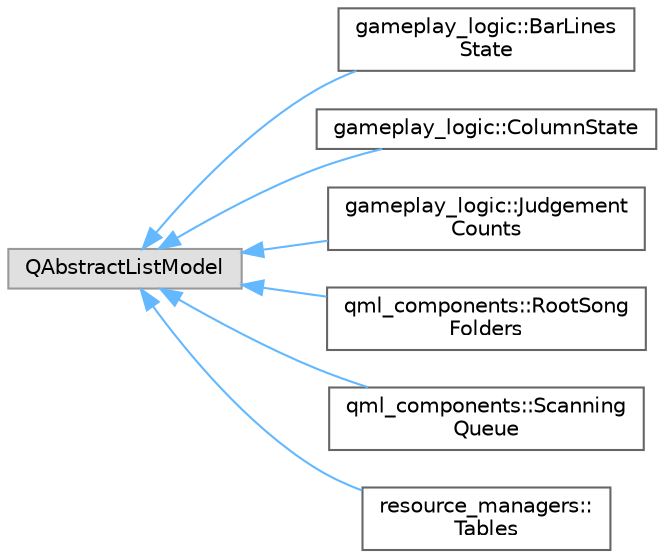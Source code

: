 digraph "Graphical Class Hierarchy"
{
 // LATEX_PDF_SIZE
  bgcolor="transparent";
  edge [fontname=Helvetica,fontsize=10,labelfontname=Helvetica,labelfontsize=10];
  node [fontname=Helvetica,fontsize=10,shape=box,height=0.2,width=0.4];
  rankdir="LR";
  Node0 [id="Node000000",label="QAbstractListModel",height=0.2,width=0.4,color="grey60", fillcolor="#E0E0E0", style="filled",tooltip=" "];
  Node0 -> Node1 [id="edge1_Node000000_Node000001",dir="back",color="steelblue1",style="solid",tooltip=" "];
  Node1 [id="Node000001",label="gameplay_logic::BarLines\lState",height=0.2,width=0.4,color="grey40", fillcolor="white", style="filled",URL="$classgameplay__logic_1_1BarLinesState.html",tooltip=" "];
  Node0 -> Node2 [id="edge2_Node000000_Node000002",dir="back",color="steelblue1",style="solid",tooltip=" "];
  Node2 [id="Node000002",label="gameplay_logic::ColumnState",height=0.2,width=0.4,color="grey40", fillcolor="white", style="filled",URL="$classgameplay__logic_1_1ColumnState.html",tooltip=" "];
  Node0 -> Node3 [id="edge3_Node000000_Node000003",dir="back",color="steelblue1",style="solid",tooltip=" "];
  Node3 [id="Node000003",label="gameplay_logic::Judgement\lCounts",height=0.2,width=0.4,color="grey40", fillcolor="white", style="filled",URL="$classgameplay__logic_1_1JudgementCounts.html",tooltip=" "];
  Node0 -> Node4 [id="edge4_Node000000_Node000004",dir="back",color="steelblue1",style="solid",tooltip=" "];
  Node4 [id="Node000004",label="qml_components::RootSong\lFolders",height=0.2,width=0.4,color="grey40", fillcolor="white", style="filled",URL="$classqml__components_1_1RootSongFolders.html",tooltip=" "];
  Node0 -> Node5 [id="edge5_Node000000_Node000005",dir="back",color="steelblue1",style="solid",tooltip=" "];
  Node5 [id="Node000005",label="qml_components::Scanning\lQueue",height=0.2,width=0.4,color="grey40", fillcolor="white", style="filled",URL="$classqml__components_1_1ScanningQueue.html",tooltip=" "];
  Node0 -> Node6 [id="edge6_Node000000_Node000006",dir="back",color="steelblue1",style="solid",tooltip=" "];
  Node6 [id="Node000006",label="resource_managers::\lTables",height=0.2,width=0.4,color="grey40", fillcolor="white", style="filled",URL="$classresource__managers_1_1Tables.html",tooltip=" "];
}
